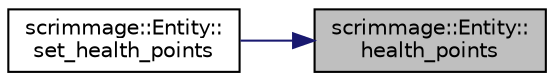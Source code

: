 digraph "scrimmage::Entity::health_points"
{
 // LATEX_PDF_SIZE
  edge [fontname="Helvetica",fontsize="10",labelfontname="Helvetica",labelfontsize="10"];
  node [fontname="Helvetica",fontsize="10",shape=record];
  rankdir="RL";
  Node1 [label="scrimmage::Entity::\lhealth_points",height=0.2,width=0.4,color="black", fillcolor="grey75", style="filled", fontcolor="black",tooltip=" "];
  Node1 -> Node2 [dir="back",color="midnightblue",fontsize="10",style="solid",fontname="Helvetica"];
  Node2 [label="scrimmage::Entity::\lset_health_points",height=0.2,width=0.4,color="black", fillcolor="white", style="filled",URL="$classscrimmage_1_1Entity.html#a85eef59735bd4b15a44da561200f7a6f",tooltip=" "];
}
